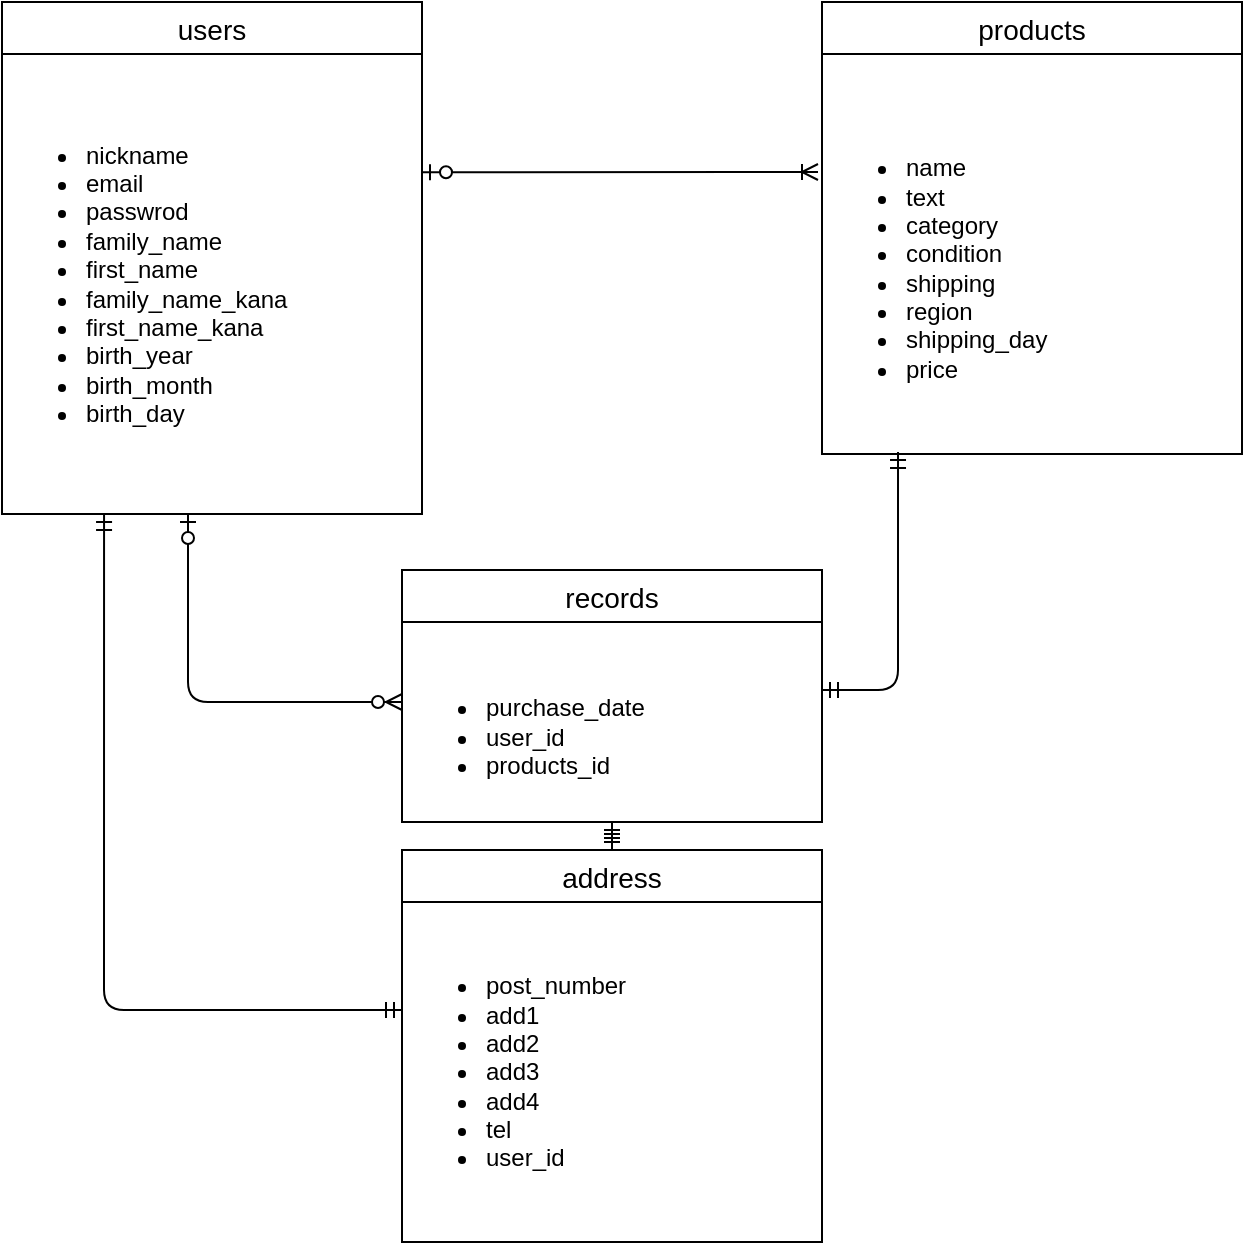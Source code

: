 <mxfile version="13.6.5">
    <diagram id="9K8EPHFhEbP_odeJG9TJ" name="ページ1">
        <mxGraphModel dx="1315" dy="815" grid="1" gridSize="10" guides="1" tooltips="1" connect="1" arrows="1" fold="1" page="1" pageScale="1" pageWidth="827" pageHeight="1169" math="0" shadow="0">
            <root>
                <mxCell id="0"/>
                <mxCell id="1" parent="0"/>
                <mxCell id="17" value="users" style="swimlane;fontStyle=0;childLayout=stackLayout;horizontal=1;startSize=26;horizontalStack=0;resizeParent=1;resizeParentMax=0;resizeLast=0;collapsible=1;marginBottom=0;align=center;fontSize=14;rounded=0;sketch=0;" parent="1" vertex="1">
                    <mxGeometry x="-110" y="16" width="210" height="256" as="geometry"/>
                </mxCell>
                <mxCell id="21" value="&lt;ul&gt;&lt;li&gt;nickname&lt;/li&gt;&lt;li&gt;email&lt;/li&gt;&lt;li&gt;passwrod&lt;/li&gt;&lt;li&gt;family_name&lt;/li&gt;&lt;li&gt;first_name&lt;/li&gt;&lt;li&gt;family_name_kana&lt;/li&gt;&lt;li&gt;first_name_kana&lt;/li&gt;&lt;li&gt;birth_year&lt;/li&gt;&lt;li&gt;birth_month&lt;/li&gt;&lt;li&gt;birth_day&lt;/li&gt;&lt;/ul&gt;" style="text;html=1;align=left;verticalAlign=middle;resizable=0;points=[];autosize=1;" parent="17" vertex="1">
                    <mxGeometry y="26" width="210" height="230" as="geometry"/>
                </mxCell>
                <mxCell id="41" value="records" style="swimlane;fontStyle=0;childLayout=stackLayout;horizontal=1;startSize=26;horizontalStack=0;resizeParent=1;resizeParentMax=0;resizeLast=0;collapsible=1;marginBottom=0;align=center;fontSize=14;rounded=0;sketch=0;" parent="1" vertex="1">
                    <mxGeometry x="90" y="300" width="210" height="126" as="geometry"/>
                </mxCell>
                <mxCell id="42" value="&lt;br&gt;&lt;ul&gt;&lt;li&gt;purchase_date&lt;/li&gt;&lt;li&gt;user_id&lt;/li&gt;&lt;li&gt;products_id&lt;/li&gt;&lt;/ul&gt;" style="text;html=1;align=left;verticalAlign=middle;resizable=0;points=[];autosize=1;" parent="41" vertex="1">
                    <mxGeometry y="26" width="210" height="100" as="geometry"/>
                </mxCell>
                <mxCell id="43" value="address" style="swimlane;fontStyle=0;childLayout=stackLayout;horizontal=1;startSize=26;horizontalStack=0;resizeParent=1;resizeParentMax=0;resizeLast=0;collapsible=1;marginBottom=0;align=center;fontSize=14;rounded=0;sketch=0;" parent="1" vertex="1">
                    <mxGeometry x="90" y="440" width="210" height="196" as="geometry"/>
                </mxCell>
                <mxCell id="44" value="&lt;ul&gt;&lt;li&gt;post_number&lt;/li&gt;&lt;li&gt;add1&lt;/li&gt;&lt;li&gt;add2&lt;/li&gt;&lt;li&gt;add3&lt;/li&gt;&lt;li&gt;add4&lt;/li&gt;&lt;li&gt;tel&lt;/li&gt;&lt;li&gt;user_id&lt;/li&gt;&lt;/ul&gt;" style="text;html=1;align=left;verticalAlign=middle;resizable=0;points=[];autosize=1;" parent="43" vertex="1">
                    <mxGeometry y="26" width="210" height="170" as="geometry"/>
                </mxCell>
                <mxCell id="66" value="" style="edgeStyle=orthogonalEdgeStyle;fontSize=12;html=1;endArrow=ERmandOne;startArrow=ERmandOne;align=center;exitX=0.243;exitY=1;exitDx=0;exitDy=0;exitPerimeter=0;" parent="43" source="21" edge="1">
                    <mxGeometry width="100" height="100" relative="1" as="geometry">
                        <mxPoint x="-100" y="180" as="sourcePoint"/>
                        <mxPoint y="80" as="targetPoint"/>
                        <Array as="points">
                            <mxPoint x="-149" y="80"/>
                        </Array>
                    </mxGeometry>
                </mxCell>
                <mxCell id="57" value="" style="edgeStyle=elbowEdgeStyle;fontSize=12;html=1;endArrow=ERzeroToMany;startArrow=ERzeroToOne;align=center;" parent="1" edge="1" source="21">
                    <mxGeometry width="100" height="100" relative="1" as="geometry">
                        <mxPoint x="-17" y="300" as="sourcePoint"/>
                        <mxPoint x="90" y="366" as="targetPoint"/>
                        <Array as="points">
                            <mxPoint x="-17" y="316"/>
                        </Array>
                    </mxGeometry>
                </mxCell>
                <mxCell id="62" value="" style="fontSize=12;html=1;endArrow=ERmandOne;startArrow=ERmandOne;align=center;" parent="1" source="43" target="42" edge="1">
                    <mxGeometry width="100" height="100" relative="1" as="geometry">
                        <mxPoint x="410" y="490" as="sourcePoint"/>
                        <mxPoint x="510" y="390" as="targetPoint"/>
                    </mxGeometry>
                </mxCell>
                <mxCell id="63" value="" style="edgeStyle=orthogonalEdgeStyle;fontSize=12;html=1;endArrow=ERmandOne;startArrow=ERmandOne;align=center;entryX=0.181;entryY=0.995;entryDx=0;entryDy=0;entryPerimeter=0;" parent="1" source="42" target="70" edge="1">
                    <mxGeometry width="100" height="100" relative="1" as="geometry">
                        <mxPoint x="338" y="400" as="sourcePoint"/>
                        <mxPoint x="339" y="250" as="targetPoint"/>
                        <Array as="points">
                            <mxPoint x="338" y="360"/>
                        </Array>
                    </mxGeometry>
                </mxCell>
                <mxCell id="69" value="products" style="swimlane;fontStyle=0;childLayout=stackLayout;horizontal=1;startSize=26;horizontalStack=0;resizeParent=1;resizeParentMax=0;resizeLast=0;collapsible=1;marginBottom=0;align=center;fontSize=14;rounded=0;sketch=0;" vertex="1" parent="1">
                    <mxGeometry x="300" y="16" width="210" height="226" as="geometry"/>
                </mxCell>
                <mxCell id="70" value="&lt;br&gt;&lt;ul&gt;&lt;li&gt;name&lt;/li&gt;&lt;li&gt;text&lt;/li&gt;&lt;li&gt;category&lt;/li&gt;&lt;li&gt;condition&lt;/li&gt;&lt;li&gt;shipping&lt;/li&gt;&lt;li&gt;region&lt;/li&gt;&lt;li&gt;shipping_day&lt;/li&gt;&lt;li&gt;price&lt;/li&gt;&lt;/ul&gt;" style="text;html=1;align=left;verticalAlign=middle;resizable=0;points=[];autosize=1;" vertex="1" parent="69">
                    <mxGeometry y="26" width="210" height="200" as="geometry"/>
                </mxCell>
                <mxCell id="47" value="" style="edgeStyle=entityRelationEdgeStyle;fontSize=12;html=1;endArrow=ERoneToMany;startArrow=ERzeroToOne;align=center;exitX=1;exitY=0.257;exitDx=0;exitDy=0;exitPerimeter=0;" parent="1" edge="1" source="21">
                    <mxGeometry width="100" height="100" relative="1" as="geometry">
                        <mxPoint x="91" y="100" as="sourcePoint"/>
                        <mxPoint x="298" y="101" as="targetPoint"/>
                    </mxGeometry>
                </mxCell>
            </root>
        </mxGraphModel>
    </diagram>
</mxfile>